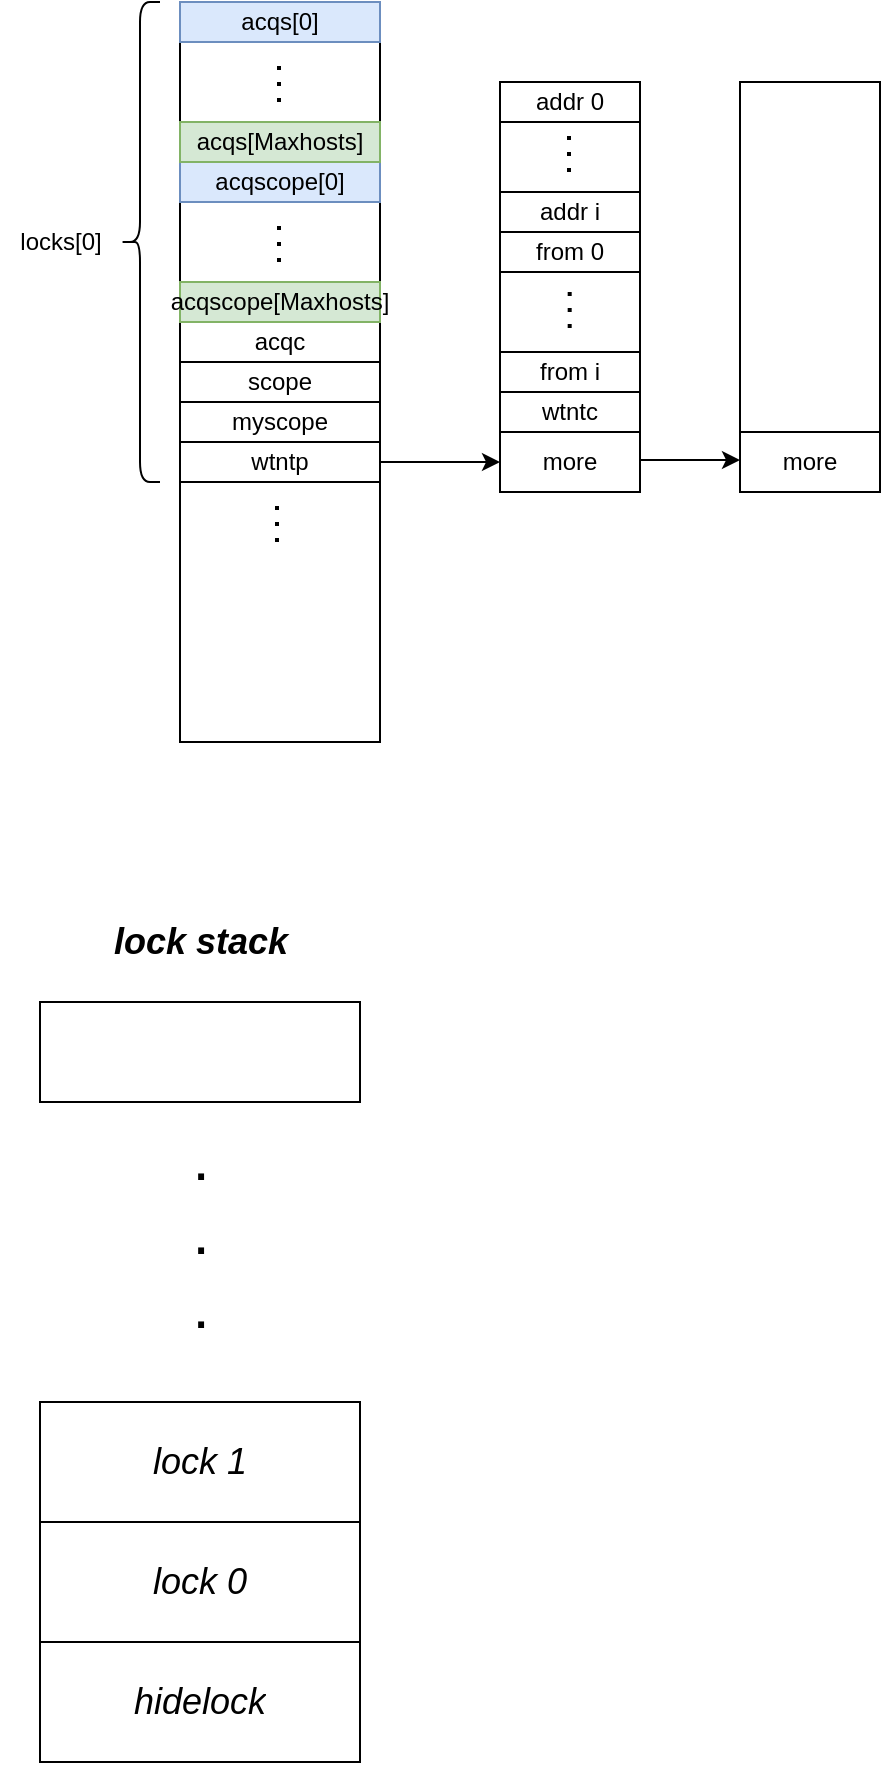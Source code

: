 <mxfile version="26.1.1">
  <diagram id="JR_gFKTN4dOrLs-5yYmG" name="Page-1">
    <mxGraphModel dx="2632" dy="1478" grid="1" gridSize="10" guides="1" tooltips="1" connect="1" arrows="1" fold="1" page="1" pageScale="1" pageWidth="850" pageHeight="1100" math="0" shadow="0">
      <root>
        <mxCell id="0" />
        <mxCell id="1" parent="0" />
        <mxCell id="dL4SVSzQffez0h3C18um-6" value="" style="rounded=0;whiteSpace=wrap;html=1;" parent="1" vertex="1">
          <mxGeometry x="200" y="120" width="100" height="370" as="geometry" />
        </mxCell>
        <mxCell id="dL4SVSzQffez0h3C18um-7" value="" style="rounded=0;whiteSpace=wrap;html=1;" parent="1" vertex="1">
          <mxGeometry x="360" y="160" width="70" height="205" as="geometry" />
        </mxCell>
        <mxCell id="dL4SVSzQffez0h3C18um-8" value="wtntp" style="rounded=0;whiteSpace=wrap;html=1;" parent="1" vertex="1">
          <mxGeometry x="200" y="340" width="100" height="20" as="geometry" />
        </mxCell>
        <mxCell id="dL4SVSzQffez0h3C18um-9" value="myscope" style="rounded=0;whiteSpace=wrap;html=1;" parent="1" vertex="1">
          <mxGeometry x="200" y="320" width="100" height="20" as="geometry" />
        </mxCell>
        <mxCell id="dL4SVSzQffez0h3C18um-10" value="scope" style="rounded=0;whiteSpace=wrap;html=1;" parent="1" vertex="1">
          <mxGeometry x="200" y="300" width="100" height="20" as="geometry" />
        </mxCell>
        <mxCell id="dL4SVSzQffez0h3C18um-11" value="acqc" style="rounded=0;whiteSpace=wrap;html=1;" parent="1" vertex="1">
          <mxGeometry x="200" y="280" width="100" height="20" as="geometry" />
        </mxCell>
        <mxCell id="dL4SVSzQffez0h3C18um-12" value="acqscope[Maxhosts]" style="rounded=0;whiteSpace=wrap;html=1;fillColor=#d5e8d4;strokeColor=#82b366;" parent="1" vertex="1">
          <mxGeometry x="200" y="260" width="100" height="20" as="geometry" />
        </mxCell>
        <mxCell id="dL4SVSzQffez0h3C18um-13" value="acqscope[0]" style="rounded=0;whiteSpace=wrap;html=1;fillColor=#dae8fc;strokeColor=#6c8ebf;" parent="1" vertex="1">
          <mxGeometry x="200" y="200" width="100" height="20" as="geometry" />
        </mxCell>
        <mxCell id="dL4SVSzQffez0h3C18um-15" value="acqs[Maxhosts]" style="rounded=0;whiteSpace=wrap;html=1;fillColor=#d5e8d4;strokeColor=#82b366;" parent="1" vertex="1">
          <mxGeometry x="200" y="180" width="100" height="20" as="geometry" />
        </mxCell>
        <mxCell id="dL4SVSzQffez0h3C18um-16" value="acqs[0]" style="rounded=0;whiteSpace=wrap;html=1;fillColor=#dae8fc;strokeColor=#6c8ebf;" parent="1" vertex="1">
          <mxGeometry x="200" y="120" width="100" height="20" as="geometry" />
        </mxCell>
        <mxCell id="dL4SVSzQffez0h3C18um-17" value="" style="endArrow=none;dashed=1;html=1;dashPattern=1 3;strokeWidth=2;rounded=0;" parent="1" edge="1">
          <mxGeometry width="50" height="50" relative="1" as="geometry">
            <mxPoint x="249.5" y="170" as="sourcePoint" />
            <mxPoint x="249.5" y="150" as="targetPoint" />
          </mxGeometry>
        </mxCell>
        <mxCell id="dL4SVSzQffez0h3C18um-20" value="" style="endArrow=none;dashed=1;html=1;dashPattern=1 3;strokeWidth=2;rounded=0;" parent="1" edge="1">
          <mxGeometry width="50" height="50" relative="1" as="geometry">
            <mxPoint x="249.5" y="250" as="sourcePoint" />
            <mxPoint x="249.5" y="230" as="targetPoint" />
          </mxGeometry>
        </mxCell>
        <mxCell id="dL4SVSzQffez0h3C18um-22" value="more" style="rounded=0;whiteSpace=wrap;html=1;" parent="1" vertex="1">
          <mxGeometry x="360" y="335" width="70" height="30" as="geometry" />
        </mxCell>
        <mxCell id="dL4SVSzQffez0h3C18um-23" value="" style="endArrow=classic;html=1;rounded=0;exitX=1;exitY=0.5;exitDx=0;exitDy=0;entryX=0;entryY=0.5;entryDx=0;entryDy=0;" parent="1" source="dL4SVSzQffez0h3C18um-8" target="dL4SVSzQffez0h3C18um-22" edge="1">
          <mxGeometry width="50" height="50" relative="1" as="geometry">
            <mxPoint x="400" y="430" as="sourcePoint" />
            <mxPoint x="450" y="380" as="targetPoint" />
          </mxGeometry>
        </mxCell>
        <mxCell id="dL4SVSzQffez0h3C18um-24" value="" style="rounded=0;whiteSpace=wrap;html=1;" parent="1" vertex="1">
          <mxGeometry x="480" y="160" width="70" height="205" as="geometry" />
        </mxCell>
        <mxCell id="dL4SVSzQffez0h3C18um-25" value="more" style="rounded=0;whiteSpace=wrap;html=1;" parent="1" vertex="1">
          <mxGeometry x="480" y="335" width="70" height="30" as="geometry" />
        </mxCell>
        <mxCell id="dL4SVSzQffez0h3C18um-26" value="" style="endArrow=classic;html=1;rounded=0;exitX=1;exitY=0.5;exitDx=0;exitDy=0;" parent="1" edge="1">
          <mxGeometry width="50" height="50" relative="1" as="geometry">
            <mxPoint x="430" y="349" as="sourcePoint" />
            <mxPoint x="480" y="349" as="targetPoint" />
          </mxGeometry>
        </mxCell>
        <mxCell id="dL4SVSzQffez0h3C18um-27" value="addr 0" style="rounded=0;whiteSpace=wrap;html=1;" parent="1" vertex="1">
          <mxGeometry x="360" y="160" width="70" height="20" as="geometry" />
        </mxCell>
        <mxCell id="dL4SVSzQffez0h3C18um-28" value="addr i" style="rounded=0;whiteSpace=wrap;html=1;" parent="1" vertex="1">
          <mxGeometry x="360" y="215" width="70" height="20" as="geometry" />
        </mxCell>
        <mxCell id="dL4SVSzQffez0h3C18um-29" value="" style="endArrow=none;dashed=1;html=1;dashPattern=1 3;strokeWidth=2;rounded=0;" parent="1" edge="1">
          <mxGeometry width="50" height="50" relative="1" as="geometry">
            <mxPoint x="394.5" y="205" as="sourcePoint" />
            <mxPoint x="394.5" y="185" as="targetPoint" />
          </mxGeometry>
        </mxCell>
        <mxCell id="dL4SVSzQffez0h3C18um-30" value="from 0" style="rounded=0;whiteSpace=wrap;html=1;" parent="1" vertex="1">
          <mxGeometry x="360" y="235" width="70" height="20" as="geometry" />
        </mxCell>
        <mxCell id="dL4SVSzQffez0h3C18um-33" value="" style="endArrow=none;dashed=1;html=1;dashPattern=1 3;strokeWidth=2;rounded=0;" parent="1" edge="1">
          <mxGeometry width="50" height="50" relative="1" as="geometry">
            <mxPoint x="394.84" y="283" as="sourcePoint" />
            <mxPoint x="394.84" y="263" as="targetPoint" />
          </mxGeometry>
        </mxCell>
        <mxCell id="dL4SVSzQffez0h3C18um-34" value="from i" style="rounded=0;whiteSpace=wrap;html=1;" parent="1" vertex="1">
          <mxGeometry x="360" y="295" width="70" height="20" as="geometry" />
        </mxCell>
        <mxCell id="dL4SVSzQffez0h3C18um-36" value="wtntc" style="rounded=0;whiteSpace=wrap;html=1;" parent="1" vertex="1">
          <mxGeometry x="360" y="315" width="70" height="20" as="geometry" />
        </mxCell>
        <mxCell id="dL4SVSzQffez0h3C18um-37" value="" style="shape=curlyBracket;whiteSpace=wrap;html=1;rounded=1;labelPosition=left;verticalLabelPosition=middle;align=right;verticalAlign=middle;" parent="1" vertex="1">
          <mxGeometry x="170" y="120" width="20" height="240" as="geometry" />
        </mxCell>
        <mxCell id="dL4SVSzQffez0h3C18um-38" value="locks[0]" style="text;html=1;align=center;verticalAlign=middle;resizable=0;points=[];autosize=1;strokeColor=none;fillColor=none;" parent="1" vertex="1">
          <mxGeometry x="110" y="225" width="60" height="30" as="geometry" />
        </mxCell>
        <mxCell id="dL4SVSzQffez0h3C18um-39" value="" style="endArrow=none;dashed=1;html=1;dashPattern=1 3;strokeWidth=2;rounded=0;" parent="1" edge="1">
          <mxGeometry width="50" height="50" relative="1" as="geometry">
            <mxPoint x="248.5" y="390" as="sourcePoint" />
            <mxPoint x="248.5" y="370" as="targetPoint" />
          </mxGeometry>
        </mxCell>
        <mxCell id="oKxbyWswDoEu3tq2UnOH-1" value="" style="shape=table;startSize=0;container=1;collapsible=0;childLayout=tableLayout;" vertex="1" parent="1">
          <mxGeometry x="130" y="820" width="160" height="180" as="geometry" />
        </mxCell>
        <mxCell id="oKxbyWswDoEu3tq2UnOH-2" value="" style="shape=tableRow;horizontal=0;startSize=0;swimlaneHead=0;swimlaneBody=0;strokeColor=inherit;top=0;left=0;bottom=0;right=0;collapsible=0;dropTarget=0;fillColor=none;points=[[0,0.5],[1,0.5]];portConstraint=eastwest;" vertex="1" parent="oKxbyWswDoEu3tq2UnOH-1">
          <mxGeometry width="160" height="60" as="geometry" />
        </mxCell>
        <mxCell id="oKxbyWswDoEu3tq2UnOH-3" value="&lt;font style=&quot;font-size: 18px;&quot;&gt;&lt;i&gt;lock 1&lt;/i&gt;&lt;/font&gt;" style="shape=partialRectangle;html=1;whiteSpace=wrap;connectable=0;strokeColor=inherit;overflow=hidden;fillColor=none;top=0;left=0;bottom=0;right=0;pointerEvents=1;" vertex="1" parent="oKxbyWswDoEu3tq2UnOH-2">
          <mxGeometry width="160" height="60" as="geometry">
            <mxRectangle width="160" height="60" as="alternateBounds" />
          </mxGeometry>
        </mxCell>
        <mxCell id="oKxbyWswDoEu3tq2UnOH-4" value="" style="shape=tableRow;horizontal=0;startSize=0;swimlaneHead=0;swimlaneBody=0;strokeColor=inherit;top=0;left=0;bottom=0;right=0;collapsible=0;dropTarget=0;fillColor=none;points=[[0,0.5],[1,0.5]];portConstraint=eastwest;" vertex="1" parent="oKxbyWswDoEu3tq2UnOH-1">
          <mxGeometry y="60" width="160" height="60" as="geometry" />
        </mxCell>
        <mxCell id="oKxbyWswDoEu3tq2UnOH-5" value="&lt;i&gt;&lt;font style=&quot;font-size: 18px;&quot;&gt;lock 0&lt;/font&gt;&lt;/i&gt;" style="shape=partialRectangle;html=1;whiteSpace=wrap;connectable=0;strokeColor=inherit;overflow=hidden;fillColor=none;top=0;left=0;bottom=0;right=0;pointerEvents=1;" vertex="1" parent="oKxbyWswDoEu3tq2UnOH-4">
          <mxGeometry width="160" height="60" as="geometry">
            <mxRectangle width="160" height="60" as="alternateBounds" />
          </mxGeometry>
        </mxCell>
        <mxCell id="oKxbyWswDoEu3tq2UnOH-6" value="" style="shape=tableRow;horizontal=0;startSize=0;swimlaneHead=0;swimlaneBody=0;strokeColor=inherit;top=0;left=0;bottom=0;right=0;collapsible=0;dropTarget=0;fillColor=none;points=[[0,0.5],[1,0.5]];portConstraint=eastwest;" vertex="1" parent="oKxbyWswDoEu3tq2UnOH-1">
          <mxGeometry y="120" width="160" height="60" as="geometry" />
        </mxCell>
        <mxCell id="oKxbyWswDoEu3tq2UnOH-7" value="&lt;font style=&quot;font-size: 18px;&quot;&gt;&lt;i&gt;hidelock&lt;/i&gt;&lt;/font&gt;" style="shape=partialRectangle;html=1;whiteSpace=wrap;connectable=0;strokeColor=inherit;overflow=hidden;fillColor=none;top=0;left=0;bottom=0;right=0;pointerEvents=1;" vertex="1" parent="oKxbyWswDoEu3tq2UnOH-6">
          <mxGeometry width="160" height="60" as="geometry">
            <mxRectangle width="160" height="60" as="alternateBounds" />
          </mxGeometry>
        </mxCell>
        <mxCell id="oKxbyWswDoEu3tq2UnOH-8" value="&lt;font style=&quot;font-size: 31px;&quot;&gt;.&lt;/font&gt;&lt;div&gt;&lt;font style=&quot;font-size: 31px;&quot;&gt;.&lt;/font&gt;&lt;/div&gt;&lt;div&gt;&lt;font style=&quot;font-size: 31px;&quot;&gt;.&lt;/font&gt;&lt;/div&gt;" style="text;html=1;align=center;verticalAlign=middle;resizable=0;points=[];autosize=1;strokeColor=none;fillColor=none;" vertex="1" parent="1">
          <mxGeometry x="195" y="670" width="30" height="130" as="geometry" />
        </mxCell>
        <mxCell id="oKxbyWswDoEu3tq2UnOH-9" value="" style="shape=table;startSize=0;container=1;collapsible=0;childLayout=tableLayout;" vertex="1" parent="1">
          <mxGeometry x="130" y="620" width="160" height="50" as="geometry" />
        </mxCell>
        <mxCell id="oKxbyWswDoEu3tq2UnOH-10" value="" style="shape=tableRow;horizontal=0;startSize=0;swimlaneHead=0;swimlaneBody=0;strokeColor=inherit;top=0;left=0;bottom=0;right=0;collapsible=0;dropTarget=0;fillColor=none;points=[[0,0.5],[1,0.5]];portConstraint=eastwest;" vertex="1" parent="oKxbyWswDoEu3tq2UnOH-9">
          <mxGeometry width="160" height="50" as="geometry" />
        </mxCell>
        <mxCell id="oKxbyWswDoEu3tq2UnOH-11" value="" style="shape=partialRectangle;html=1;whiteSpace=wrap;connectable=0;strokeColor=inherit;overflow=hidden;fillColor=none;top=0;left=0;bottom=0;right=0;pointerEvents=1;" vertex="1" parent="oKxbyWswDoEu3tq2UnOH-10">
          <mxGeometry width="160" height="50" as="geometry">
            <mxRectangle width="160" height="50" as="alternateBounds" />
          </mxGeometry>
        </mxCell>
        <mxCell id="oKxbyWswDoEu3tq2UnOH-14" value="&lt;font style=&quot;font-size: 18px;&quot;&gt;&lt;i&gt;&lt;b&gt;lock stack&lt;/b&gt;&lt;/i&gt;&lt;/font&gt;" style="text;html=1;align=center;verticalAlign=middle;resizable=0;points=[];autosize=1;strokeColor=none;fillColor=none;" vertex="1" parent="1">
          <mxGeometry x="155" y="570" width="110" height="40" as="geometry" />
        </mxCell>
      </root>
    </mxGraphModel>
  </diagram>
</mxfile>
